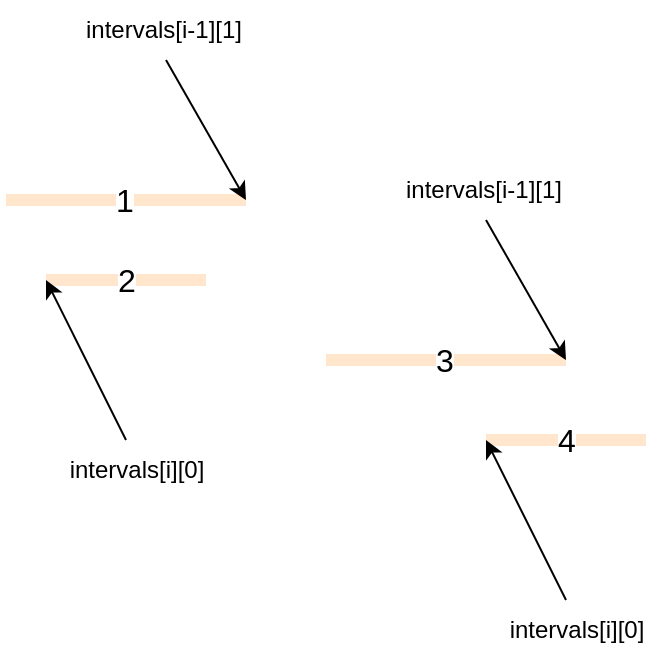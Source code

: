 <mxfile version="24.7.8">
  <diagram name="第 1 页" id="koRGf1SjUgFNw2wd3tNt">
    <mxGraphModel dx="954" dy="727" grid="1" gridSize="10" guides="1" tooltips="1" connect="1" arrows="1" fold="1" page="1" pageScale="1" pageWidth="827" pageHeight="1169" math="0" shadow="0">
      <root>
        <mxCell id="0" />
        <mxCell id="1" parent="0" />
        <mxCell id="gp9jTve-9q80b2co3P_v-1" value="" style="endArrow=none;html=1;rounded=0;strokeWidth=6;strokeColor=#FFE6CC;" edge="1" parent="1">
          <mxGeometry width="50" height="50" relative="1" as="geometry">
            <mxPoint x="280" y="160" as="sourcePoint" />
            <mxPoint x="400" y="160" as="targetPoint" />
          </mxGeometry>
        </mxCell>
        <mxCell id="gp9jTve-9q80b2co3P_v-2" value="1" style="edgeLabel;html=1;align=center;verticalAlign=middle;resizable=0;points=[];fontSize=16;" vertex="1" connectable="0" parent="gp9jTve-9q80b2co3P_v-1">
          <mxGeometry x="-0.017" relative="1" as="geometry">
            <mxPoint as="offset" />
          </mxGeometry>
        </mxCell>
        <mxCell id="gp9jTve-9q80b2co3P_v-3" value="" style="endArrow=none;html=1;rounded=0;strokeWidth=6;strokeColor=#FFE6CC;" edge="1" parent="1">
          <mxGeometry width="50" height="50" relative="1" as="geometry">
            <mxPoint x="300" y="200" as="sourcePoint" />
            <mxPoint x="380" y="200" as="targetPoint" />
          </mxGeometry>
        </mxCell>
        <mxCell id="gp9jTve-9q80b2co3P_v-4" value="2" style="edgeLabel;html=1;align=center;verticalAlign=middle;resizable=0;points=[];fontSize=16;" vertex="1" connectable="0" parent="gp9jTve-9q80b2co3P_v-3">
          <mxGeometry x="-0.017" relative="1" as="geometry">
            <mxPoint as="offset" />
          </mxGeometry>
        </mxCell>
        <mxCell id="gp9jTve-9q80b2co3P_v-17" value="" style="endArrow=classic;html=1;rounded=0;" edge="1" parent="1">
          <mxGeometry width="50" height="50" relative="1" as="geometry">
            <mxPoint x="360" y="90" as="sourcePoint" />
            <mxPoint x="400" y="160" as="targetPoint" />
          </mxGeometry>
        </mxCell>
        <mxCell id="gp9jTve-9q80b2co3P_v-25" value="intervals[i-1][1]" style="text;html=1;align=center;verticalAlign=middle;whiteSpace=wrap;rounded=0;" vertex="1" parent="1">
          <mxGeometry x="304" y="60" width="110" height="30" as="geometry" />
        </mxCell>
        <mxCell id="gp9jTve-9q80b2co3P_v-27" value="" style="endArrow=classic;html=1;rounded=0;" edge="1" parent="1">
          <mxGeometry width="50" height="50" relative="1" as="geometry">
            <mxPoint x="340" y="280" as="sourcePoint" />
            <mxPoint x="300" y="200" as="targetPoint" />
          </mxGeometry>
        </mxCell>
        <mxCell id="gp9jTve-9q80b2co3P_v-29" value="intervals[i][0]" style="text;html=1;align=center;verticalAlign=middle;resizable=0;points=[];autosize=1;strokeColor=none;fillColor=none;" vertex="1" parent="1">
          <mxGeometry x="300" y="280" width="90" height="30" as="geometry" />
        </mxCell>
        <mxCell id="gp9jTve-9q80b2co3P_v-30" value="" style="endArrow=none;html=1;rounded=0;strokeWidth=6;strokeColor=#FFE6CC;" edge="1" parent="1">
          <mxGeometry width="50" height="50" relative="1" as="geometry">
            <mxPoint x="440" y="240" as="sourcePoint" />
            <mxPoint x="560" y="240" as="targetPoint" />
          </mxGeometry>
        </mxCell>
        <mxCell id="gp9jTve-9q80b2co3P_v-31" value="3" style="edgeLabel;html=1;align=center;verticalAlign=middle;resizable=0;points=[];fontSize=16;" vertex="1" connectable="0" parent="gp9jTve-9q80b2co3P_v-30">
          <mxGeometry x="-0.017" relative="1" as="geometry">
            <mxPoint as="offset" />
          </mxGeometry>
        </mxCell>
        <mxCell id="gp9jTve-9q80b2co3P_v-32" value="" style="endArrow=none;html=1;rounded=0;strokeWidth=6;strokeColor=#FFE6CC;" edge="1" parent="1">
          <mxGeometry width="50" height="50" relative="1" as="geometry">
            <mxPoint x="520" y="280" as="sourcePoint" />
            <mxPoint x="600" y="280" as="targetPoint" />
          </mxGeometry>
        </mxCell>
        <mxCell id="gp9jTve-9q80b2co3P_v-33" value="4" style="edgeLabel;html=1;align=center;verticalAlign=middle;resizable=0;points=[];fontSize=16;" vertex="1" connectable="0" parent="gp9jTve-9q80b2co3P_v-32">
          <mxGeometry x="-0.017" relative="1" as="geometry">
            <mxPoint as="offset" />
          </mxGeometry>
        </mxCell>
        <mxCell id="gp9jTve-9q80b2co3P_v-34" value="" style="endArrow=classic;html=1;rounded=0;" edge="1" parent="1">
          <mxGeometry width="50" height="50" relative="1" as="geometry">
            <mxPoint x="520" y="170" as="sourcePoint" />
            <mxPoint x="560" y="240" as="targetPoint" />
          </mxGeometry>
        </mxCell>
        <mxCell id="gp9jTve-9q80b2co3P_v-35" value="intervals[i-1][1]" style="text;html=1;align=center;verticalAlign=middle;whiteSpace=wrap;rounded=0;" vertex="1" parent="1">
          <mxGeometry x="464" y="140" width="110" height="30" as="geometry" />
        </mxCell>
        <mxCell id="gp9jTve-9q80b2co3P_v-36" value="" style="endArrow=classic;html=1;rounded=0;" edge="1" parent="1">
          <mxGeometry width="50" height="50" relative="1" as="geometry">
            <mxPoint x="560" y="360" as="sourcePoint" />
            <mxPoint x="520" y="280" as="targetPoint" />
          </mxGeometry>
        </mxCell>
        <mxCell id="gp9jTve-9q80b2co3P_v-37" value="intervals[i][0]" style="text;html=1;align=center;verticalAlign=middle;resizable=0;points=[];autosize=1;strokeColor=none;fillColor=none;" vertex="1" parent="1">
          <mxGeometry x="520" y="360" width="90" height="30" as="geometry" />
        </mxCell>
      </root>
    </mxGraphModel>
  </diagram>
</mxfile>
